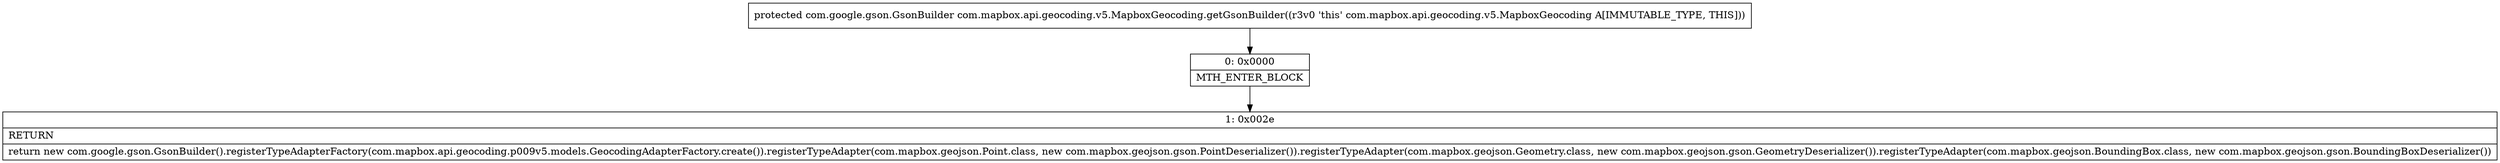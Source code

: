 digraph "CFG forcom.mapbox.api.geocoding.v5.MapboxGeocoding.getGsonBuilder()Lcom\/google\/gson\/GsonBuilder;" {
Node_0 [shape=record,label="{0\:\ 0x0000|MTH_ENTER_BLOCK\l}"];
Node_1 [shape=record,label="{1\:\ 0x002e|RETURN\l|return new com.google.gson.GsonBuilder().registerTypeAdapterFactory(com.mapbox.api.geocoding.p009v5.models.GeocodingAdapterFactory.create()).registerTypeAdapter(com.mapbox.geojson.Point.class, new com.mapbox.geojson.gson.PointDeserializer()).registerTypeAdapter(com.mapbox.geojson.Geometry.class, new com.mapbox.geojson.gson.GeometryDeserializer()).registerTypeAdapter(com.mapbox.geojson.BoundingBox.class, new com.mapbox.geojson.gson.BoundingBoxDeserializer())\l}"];
MethodNode[shape=record,label="{protected com.google.gson.GsonBuilder com.mapbox.api.geocoding.v5.MapboxGeocoding.getGsonBuilder((r3v0 'this' com.mapbox.api.geocoding.v5.MapboxGeocoding A[IMMUTABLE_TYPE, THIS])) }"];
MethodNode -> Node_0;
Node_0 -> Node_1;
}

